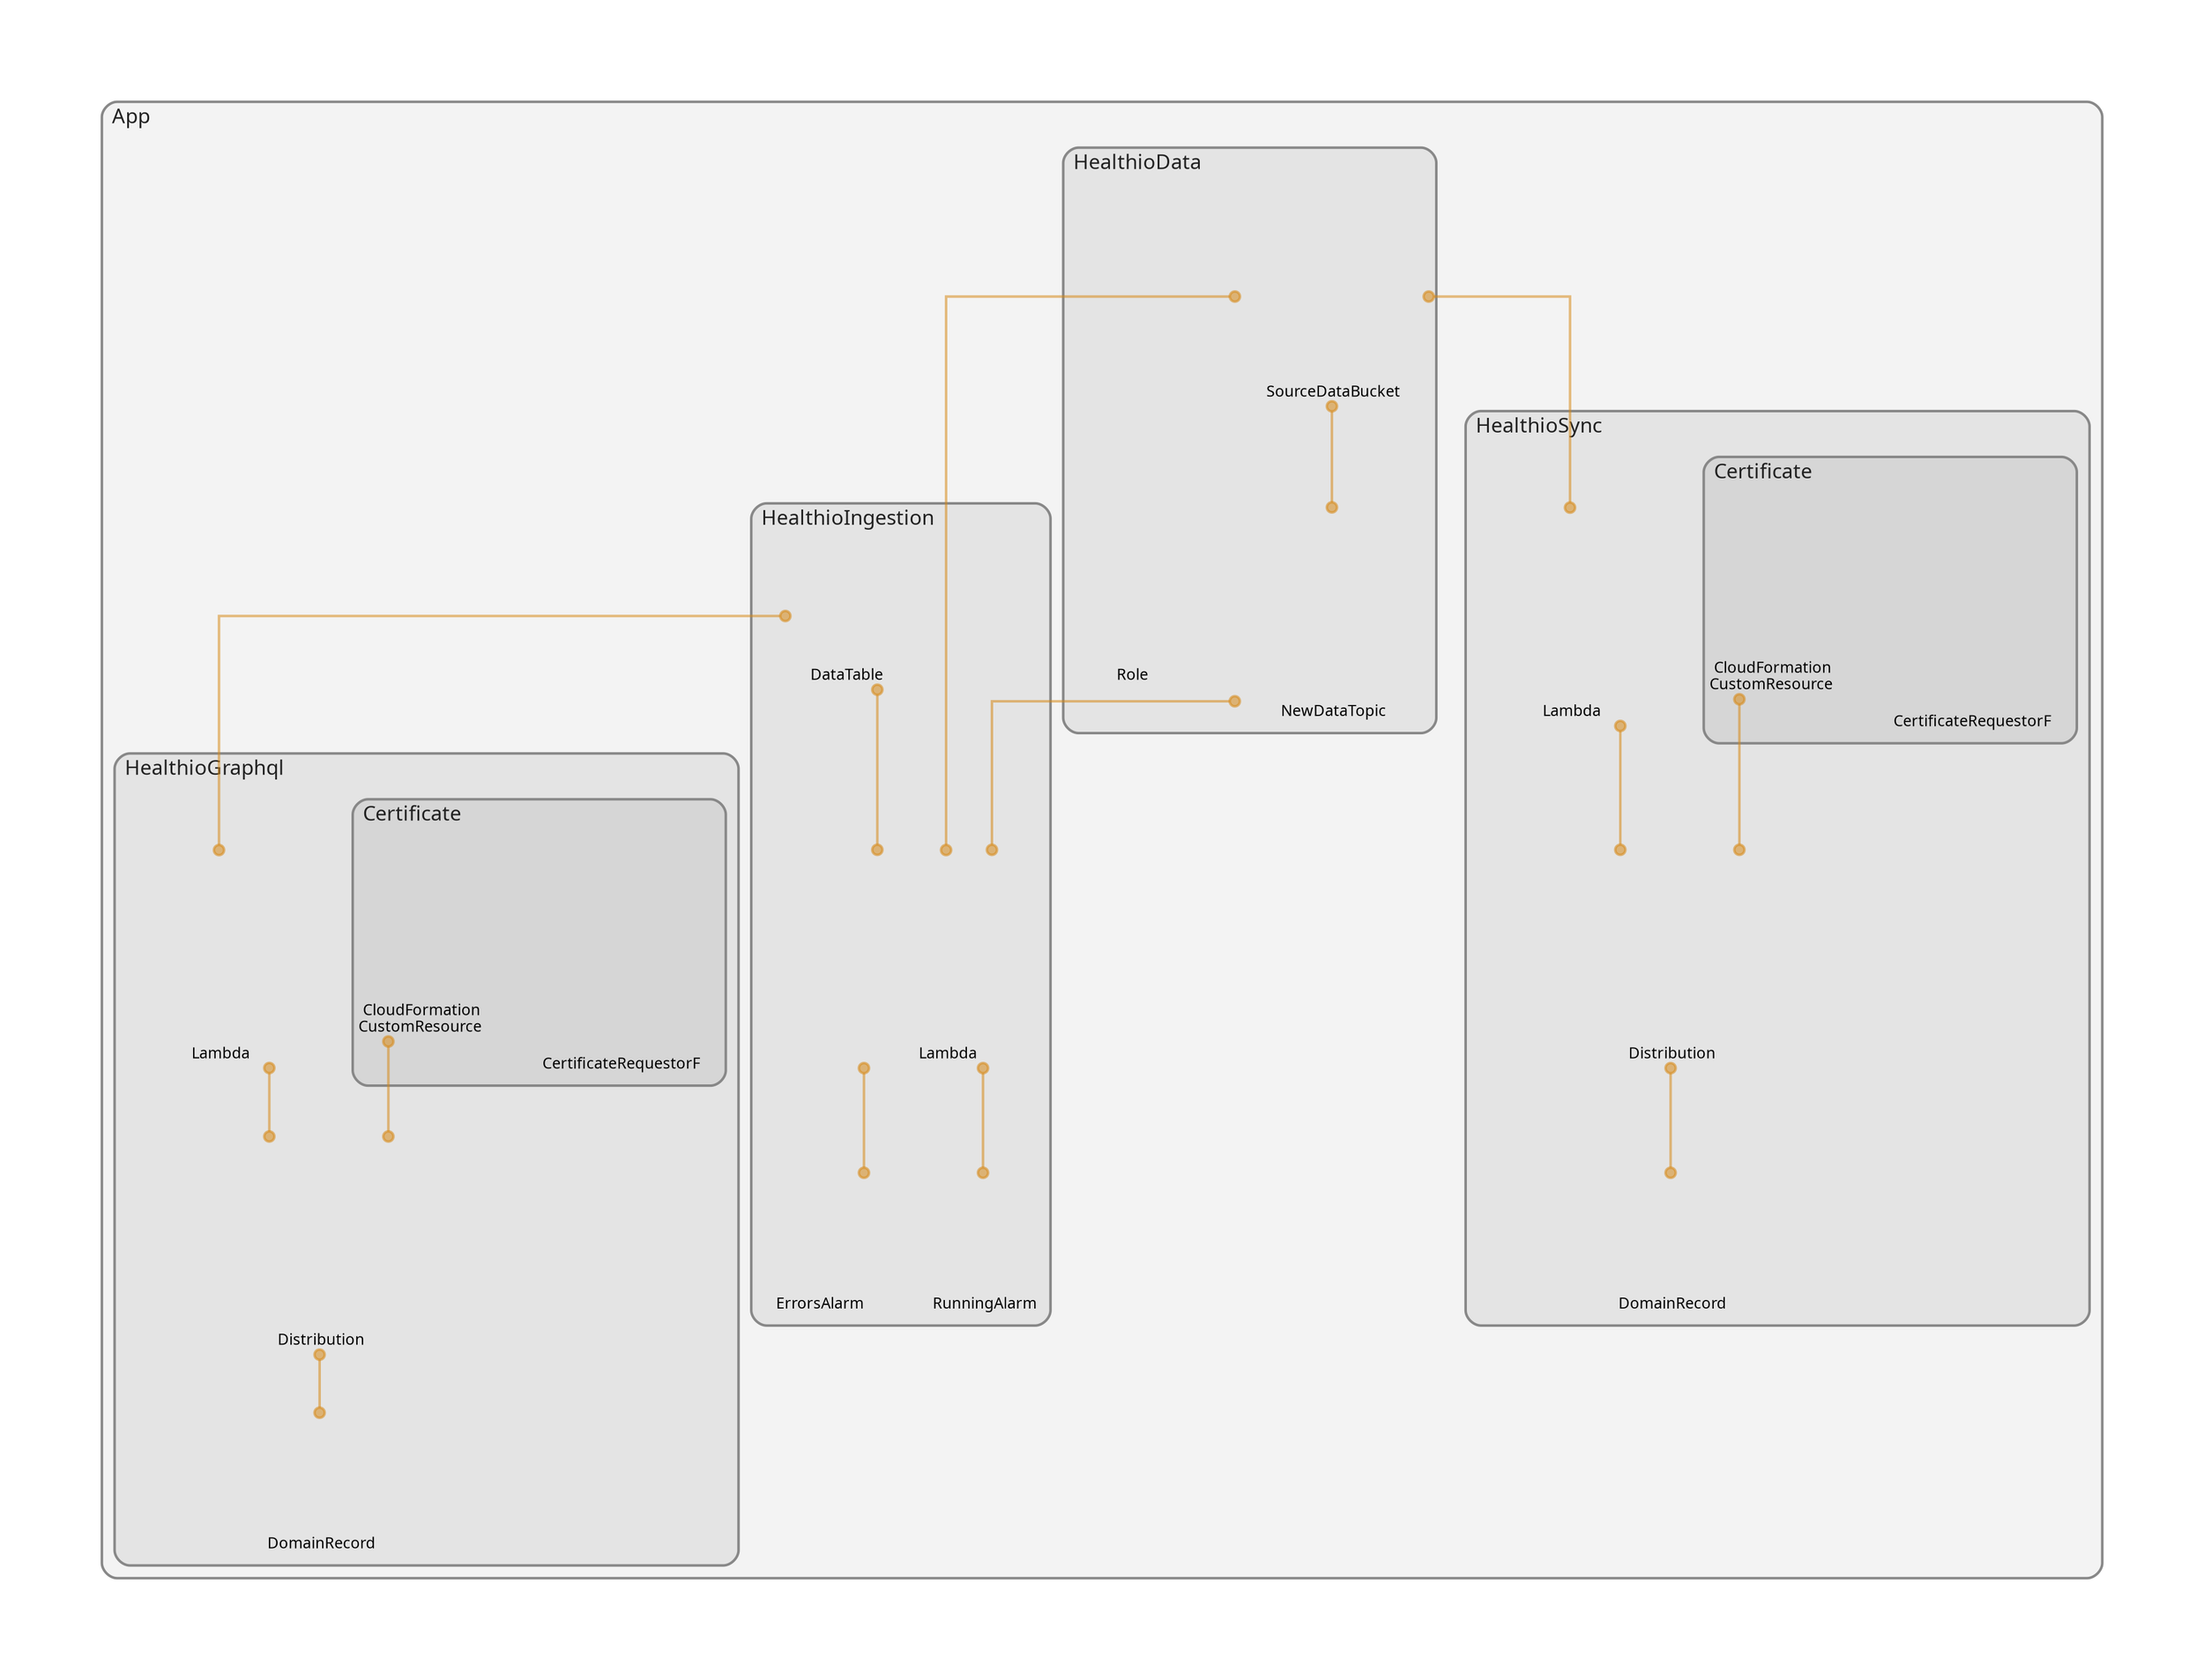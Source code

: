 digraph "Diagram" {
  splines = "ortho";
  pad = "1.0";
  nodesep = "0.60";
  ranksep = "0.75";
  fontname = "Sans-Serif";
  fontsize = "15";
  dpi = "200";
  rankdir = "BT";
  compound = "true";
  fontcolor = "#222222";
  edge [
    color = "#D5871488",
    penwidth = 2,
    arrowhead = "dot",
    arrowtail = "dot",
  ];
  node [
    shape = "box",
    style = "rounded",
    fixedsize = true,
    width = 1.7,
    height = 1.7,
    labelloc = "c",
    imagescale = true,
    fontname = "Sans-Serif",
    fontsize = 8,
    margin = 8,
  ];
  subgraph "App" {
    subgraph "cluster-SubGraph.App" {
      graph [
        label = "App",
        labelloc = "b",
        labeljust = "l",
        margin = "10",
        fontsize = "16",
        penwidth = "2",
        pencolor = "#888888",
        style = "filled,rounded",
        fillcolor = "#f3f3f3",
      ];
      subgraph "cluster-SubGraph.HealthioData" {
        graph [
          label = "HealthioData",
          labelloc = "b",
          labeljust = "l",
          margin = "10",
          fontsize = "16",
          penwidth = "2",
          pencolor = "#888888",
          style = "filled,rounded",
          fillcolor = "#e4e4e4",
        ];
        "HealthioData/SourceDataBucket" [
          label = " SourceDataBucket",
          fontsize = 12,
          image = "/Users/mattb/workspace/healthio/node_modules/cdk-dia/icons/aws/Service/Arch_Storage/64/Arch_Amazon-S3-Standard_64@5x.png",
          imagescale = "true",
          imagepos = "tc",
          penwidth = "0",
          shape = "node",
          fixedsize = "true",
          labelloc = "b",
          width = 2,
          height = 2.266,
        ];
        "HealthioData/NewDataTopic" [
          label = " NewDataTopic",
          fontsize = 12,
          image = "/Users/mattb/workspace/healthio/node_modules/cdk-dia/icons/aws/Service/Arch_App-Integration/Arch_64/Arch_AWS-Simple-Notification-Service_64@5x.png",
          imagescale = "true",
          imagepos = "tc",
          penwidth = "0",
          shape = "node",
          fixedsize = "true",
          labelloc = "b",
          width = 2,
          height = 2.266,
        ];
        "HealthioData/BucketNotificationsHandler050a0587b7544547bf325f094a3db834/Role" [
          label = " Role",
          fontsize = 12,
          image = "/Users/mattb/workspace/healthio/node_modules/cdk-dia/icons/aws/Service/Arch_Security-Identity-Compliance/64/Arch_AWS-Identity-and-Access-Management_64@5x.png",
          imagescale = "true",
          imagepos = "tc",
          penwidth = "0",
          shape = "node",
          fixedsize = "true",
          labelloc = "b",
          width = 1.2,
          height = 1.466,
        ];
      }
      subgraph "cluster-SubGraph.HealthioSync" {
        graph [
          label = "HealthioSync",
          labelloc = "b",
          labeljust = "l",
          margin = "10",
          fontsize = "16",
          penwidth = "2",
          pencolor = "#888888",
          style = "filled,rounded",
          fillcolor = "#e4e4e4",
        ];
        "HealthioSync/Lambda" [
          label = " Lambda",
          fontsize = 12,
          image = "/Users/mattb/workspace/healthio/node_modules/cdk-dia/icons/aws/Service/Arch_Compute/64/Arch_AWS-Lambda_64@5x.png",
          imagescale = "true",
          imagepos = "tc",
          penwidth = "0",
          shape = "node",
          fixedsize = "true",
          labelloc = "b",
          width = 2,
          height = 2.266,
        ];
        "HealthioSync/Distribution" [
          label = " Distribution",
          fontsize = 12,
          image = "/Users/mattb/workspace/healthio/node_modules/cdk-dia/icons/aws/Service/Arch_Networking-Content/64/Arch_Amazon-CloudFront_64@5x.png",
          imagescale = "true",
          imagepos = "tc",
          penwidth = "0",
          shape = "node",
          fixedsize = "true",
          labelloc = "b",
          width = 2,
          height = 2.266,
        ];
        "HealthioSync/DomainRecord" [
          label = " DomainRecord",
          fontsize = 12,
          image = "/Users/mattb/workspace/healthio/node_modules/cdk-dia/icons/aws/Resource/Res_Networking-and-Content-Delivery/Res_48_Dark/Res_Amazon-Route-53-Hosted-Zone_48_Dark_gen.png",
          imagescale = "true",
          imagepos = "tc",
          penwidth = "0",
          shape = "node",
          fixedsize = "true",
          labelloc = "b",
          width = 1.2,
          height = 1.466,
        ];
        subgraph "cluster-SubGraph.Certificate" {
          graph [
            label = "Certificate",
            labelloc = "b",
            labeljust = "l",
            margin = "10",
            fontsize = "16",
            penwidth = "2",
            pencolor = "#888888",
            style = "filled,rounded",
            fillcolor = "#d6d6d6",
          ];
          "HealthioSync/Certificate/CertificateRequestorFunction" [
            label = "\nCertificateRequestorF",
            fontsize = 12,
            image = "/Users/mattb/workspace/healthio/node_modules/cdk-dia/icons/aws/Service/Arch_Compute/64/Arch_AWS-Lambda_64@5x.png",
            imagescale = "true",
            imagepos = "tc",
            penwidth = "0",
            shape = "node",
            fixedsize = "true",
            labelloc = "b",
            width = 2,
            height = 2.4819999999999998,
          ];
          "HealthioSync/Certificate/CertificateRequestorResource" [
            label = " CloudFormation\nCustomResource",
            fontsize = 12,
            image = "/Users/mattb/workspace/healthio/node_modules/cdk-dia/icons/aws/Service/Arch_Management-Governance/64/Arch_AWS-CloudFormation_64@5x.png",
            imagescale = "true",
            imagepos = "tc",
            penwidth = "0",
            shape = "node",
            fixedsize = "true",
            labelloc = "b",
            width = 1.2,
            height = 1.682,
          ];
        }
      }
      subgraph "cluster-SubGraph.HealthioIngestion" {
        graph [
          label = "HealthioIngestion",
          labelloc = "b",
          labeljust = "l",
          margin = "10",
          fontsize = "16",
          penwidth = "2",
          pencolor = "#888888",
          style = "filled,rounded",
          fillcolor = "#e4e4e4",
        ];
        "HealthioIngestion/DataTable" [
          label = " DataTable",
          fontsize = 12,
          image = "/Users/mattb/workspace/healthio/node_modules/cdk-dia/icons/aws/Service/Arch_Database/64/Arch_Amazon-DynamoDB_64@5x.png",
          imagescale = "true",
          imagepos = "tc",
          penwidth = "0",
          shape = "node",
          fixedsize = "true",
          labelloc = "b",
          width = 1.2,
          height = 1.466,
        ];
        "HealthioIngestion/Lambda" [
          label = " Lambda",
          fontsize = 12,
          image = "/Users/mattb/workspace/healthio/node_modules/cdk-dia/icons/aws/Service/Arch_Compute/64/Arch_AWS-Lambda_64@5x.png",
          imagescale = "true",
          imagepos = "tc",
          penwidth = "0",
          shape = "node",
          fixedsize = "true",
          labelloc = "b",
          width = 2,
          height = 2.266,
        ];
        "HealthioIngestion/RunningAlarm" [
          label = " RunningAlarm",
          fontsize = 12,
          image = "/Users/mattb/workspace/healthio/node_modules/cdk-dia/icons/aws/Service/Arch_Management-Governance/64/Arch_Amazon-CloudWatch_64@5x.png",
          imagescale = "true",
          imagepos = "tc",
          penwidth = "0",
          shape = "node",
          fixedsize = "true",
          labelloc = "b",
          width = 1.2,
          height = 1.466,
        ];
        "HealthioIngestion/ErrorsAlarm" [
          label = " ErrorsAlarm",
          fontsize = 12,
          image = "/Users/mattb/workspace/healthio/node_modules/cdk-dia/icons/aws/Service/Arch_Management-Governance/64/Arch_Amazon-CloudWatch_64@5x.png",
          imagescale = "true",
          imagepos = "tc",
          penwidth = "0",
          shape = "node",
          fixedsize = "true",
          labelloc = "b",
          width = 1.2,
          height = 1.466,
        ];
      }
      subgraph "cluster-SubGraph.HealthioGraphql" {
        graph [
          label = "HealthioGraphql",
          labelloc = "b",
          labeljust = "l",
          margin = "10",
          fontsize = "16",
          penwidth = "2",
          pencolor = "#888888",
          style = "filled,rounded",
          fillcolor = "#e4e4e4",
        ];
        "HealthioGraphql/Lambda" [
          label = " Lambda",
          fontsize = 12,
          image = "/Users/mattb/workspace/healthio/node_modules/cdk-dia/icons/aws/Service/Arch_Compute/64/Arch_AWS-Lambda_64@5x.png",
          imagescale = "true",
          imagepos = "tc",
          penwidth = "0",
          shape = "node",
          fixedsize = "true",
          labelloc = "b",
          width = 2,
          height = 2.266,
        ];
        "HealthioGraphql/Distribution" [
          label = " Distribution",
          fontsize = 12,
          image = "/Users/mattb/workspace/healthio/node_modules/cdk-dia/icons/aws/Service/Arch_Networking-Content/64/Arch_Amazon-CloudFront_64@5x.png",
          imagescale = "true",
          imagepos = "tc",
          penwidth = "0",
          shape = "node",
          fixedsize = "true",
          labelloc = "b",
          width = 2,
          height = 2.266,
        ];
        "HealthioGraphql/DomainRecord" [
          label = " DomainRecord",
          fontsize = 12,
          image = "/Users/mattb/workspace/healthio/node_modules/cdk-dia/icons/aws/Resource/Res_Networking-and-Content-Delivery/Res_48_Dark/Res_Amazon-Route-53-Hosted-Zone_48_Dark_gen.png",
          imagescale = "true",
          imagepos = "tc",
          penwidth = "0",
          shape = "node",
          fixedsize = "true",
          labelloc = "b",
          width = 1.2,
          height = 1.466,
        ];
        subgraph "cluster-SubGraph.Certificate" {
          graph [
            label = "Certificate",
            labelloc = "b",
            labeljust = "l",
            margin = "10",
            fontsize = "16",
            penwidth = "2",
            pencolor = "#888888",
            style = "filled,rounded",
            fillcolor = "#d6d6d6",
          ];
          "HealthioGraphql/Certificate/CertificateRequestorFunction" [
            label = "\nCertificateRequestorF",
            fontsize = 12,
            image = "/Users/mattb/workspace/healthio/node_modules/cdk-dia/icons/aws/Service/Arch_Compute/64/Arch_AWS-Lambda_64@5x.png",
            imagescale = "true",
            imagepos = "tc",
            penwidth = "0",
            shape = "node",
            fixedsize = "true",
            labelloc = "b",
            width = 2,
            height = 2.4819999999999998,
          ];
          "HealthioGraphql/Certificate/CertificateRequestorResource" [
            label = " CloudFormation\nCustomResource",
            fontsize = 12,
            image = "/Users/mattb/workspace/healthio/node_modules/cdk-dia/icons/aws/Service/Arch_Management-Governance/64/Arch_AWS-CloudFormation_64@5x.png",
            imagescale = "true",
            imagepos = "tc",
            penwidth = "0",
            shape = "node",
            fixedsize = "true",
            labelloc = "b",
            width = 1.2,
            height = 1.682,
          ];
        }
      }
    }
  }
  "HealthioData/NewDataTopic" -> "HealthioData/SourceDataBucket" [
    dir = "both",
  ];
  "HealthioSync/Lambda" -> "HealthioData/SourceDataBucket" [
    dir = "both",
  ];
  "HealthioSync/Distribution" -> "HealthioSync/Certificate/CertificateRequestorResource" [
    dir = "both",
  ];
  "HealthioSync/Distribution" -> "HealthioSync/Lambda" [
    dir = "both",
  ];
  "HealthioSync/DomainRecord" -> "HealthioSync/Distribution" [
    dir = "both",
  ];
  "HealthioIngestion/Lambda" -> "HealthioData/SourceDataBucket" [
    dir = "both",
  ];
  "HealthioIngestion/Lambda" -> "HealthioIngestion/DataTable" [
    dir = "both",
  ];
  "HealthioIngestion/Lambda" -> "HealthioData/NewDataTopic" [
    dir = "both",
  ];
  "HealthioIngestion/RunningAlarm" -> "HealthioIngestion/Lambda" [
    dir = "both",
  ];
  "HealthioIngestion/ErrorsAlarm" -> "HealthioIngestion/Lambda" [
    dir = "both",
  ];
  "HealthioGraphql/Lambda" -> "HealthioIngestion/DataTable" [
    dir = "both",
  ];
  "HealthioGraphql/Distribution" -> "HealthioGraphql/Certificate/CertificateRequestorResource" [
    dir = "both",
  ];
  "HealthioGraphql/Distribution" -> "HealthioGraphql/Lambda" [
    dir = "both",
  ];
  "HealthioGraphql/DomainRecord" -> "HealthioGraphql/Distribution" [
    dir = "both",
  ];
}